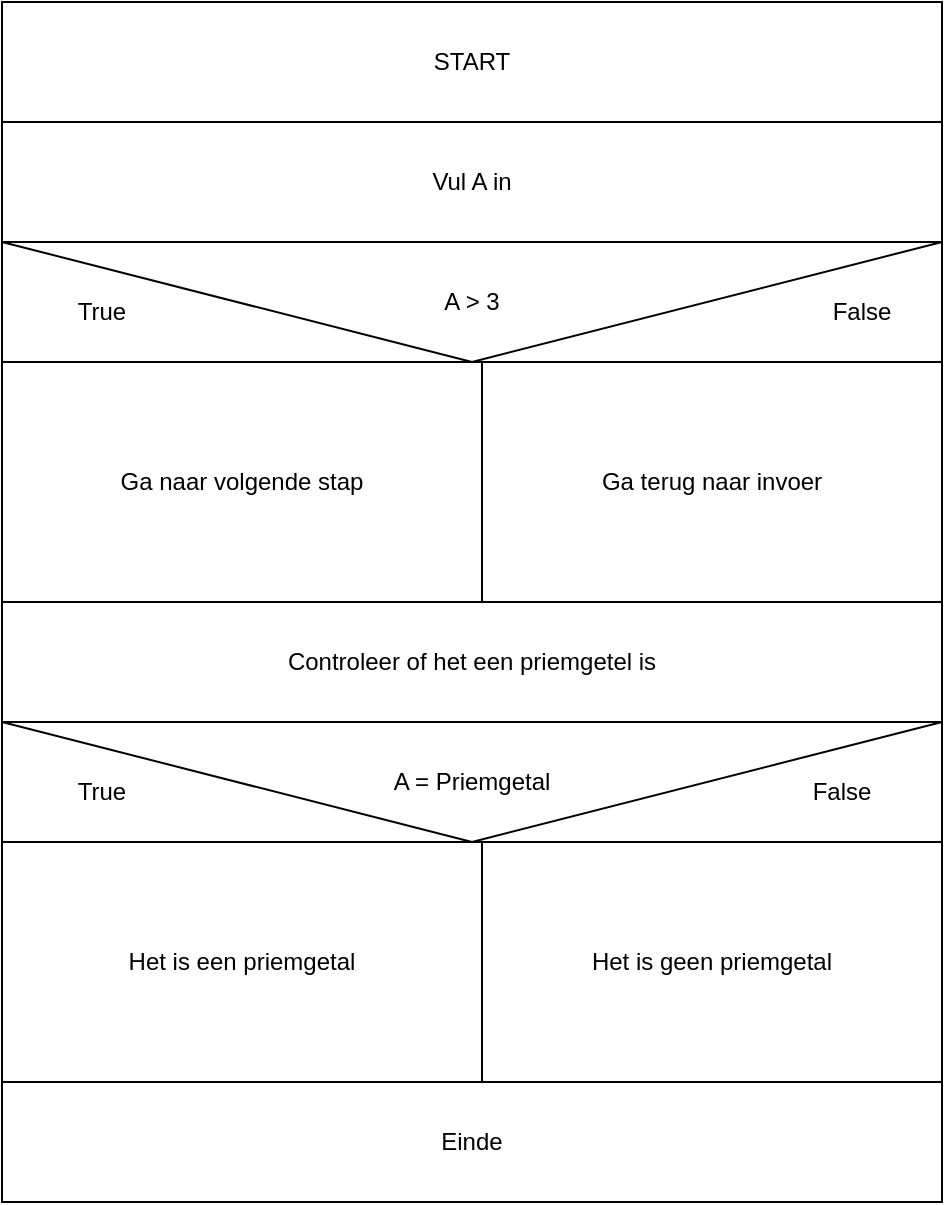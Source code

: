 <mxfile version="24.7.17">
  <diagram name="Page-1" id="0783ab3e-0a74-02c8-0abd-f7b4e66b4bec">
    <mxGraphModel dx="1674" dy="778" grid="1" gridSize="10" guides="1" tooltips="1" connect="1" arrows="1" fold="1" page="1" pageScale="1" pageWidth="850" pageHeight="1100" background="none" math="0" shadow="0">
      <root>
        <mxCell id="0" />
        <mxCell id="1" parent="0" />
        <mxCell id="WlLkxpCcCO6lrYCXsfD7-1" value="START" style="rounded=0;whiteSpace=wrap;html=1;" vertex="1" parent="1">
          <mxGeometry x="190" y="90" width="470" height="60" as="geometry" />
        </mxCell>
        <mxCell id="WlLkxpCcCO6lrYCXsfD7-2" value="Vul A in" style="rounded=0;whiteSpace=wrap;html=1;" vertex="1" parent="1">
          <mxGeometry x="190" y="150" width="470" height="60" as="geometry" />
        </mxCell>
        <mxCell id="WlLkxpCcCO6lrYCXsfD7-3" value="A &amp;gt; 3" style="rounded=0;whiteSpace=wrap;html=1;" vertex="1" parent="1">
          <mxGeometry x="190" y="210" width="470" height="60" as="geometry" />
        </mxCell>
        <mxCell id="WlLkxpCcCO6lrYCXsfD7-4" value="" style="endArrow=none;html=1;rounded=0;entryX=0;entryY=0;entryDx=0;entryDy=0;exitX=0.5;exitY=1;exitDx=0;exitDy=0;" edge="1" parent="1" source="WlLkxpCcCO6lrYCXsfD7-3" target="WlLkxpCcCO6lrYCXsfD7-3">
          <mxGeometry width="50" height="50" relative="1" as="geometry">
            <mxPoint x="400" y="430" as="sourcePoint" />
            <mxPoint x="450" y="380" as="targetPoint" />
          </mxGeometry>
        </mxCell>
        <mxCell id="WlLkxpCcCO6lrYCXsfD7-5" value="" style="endArrow=none;html=1;rounded=0;entryX=1;entryY=0;entryDx=0;entryDy=0;exitX=0.5;exitY=1;exitDx=0;exitDy=0;" edge="1" parent="1" source="WlLkxpCcCO6lrYCXsfD7-3" target="WlLkxpCcCO6lrYCXsfD7-3">
          <mxGeometry width="50" height="50" relative="1" as="geometry">
            <mxPoint x="435" y="280" as="sourcePoint" />
            <mxPoint x="200" y="220" as="targetPoint" />
          </mxGeometry>
        </mxCell>
        <mxCell id="WlLkxpCcCO6lrYCXsfD7-6" value="True" style="text;html=1;align=center;verticalAlign=middle;whiteSpace=wrap;rounded=0;" vertex="1" parent="1">
          <mxGeometry x="210" y="230" width="60" height="30" as="geometry" />
        </mxCell>
        <mxCell id="WlLkxpCcCO6lrYCXsfD7-7" value="False" style="text;html=1;align=center;verticalAlign=middle;whiteSpace=wrap;rounded=0;" vertex="1" parent="1">
          <mxGeometry x="590" y="230" width="60" height="30" as="geometry" />
        </mxCell>
        <mxCell id="WlLkxpCcCO6lrYCXsfD7-17" value="Ga naar volgende stap" style="rounded=0;whiteSpace=wrap;html=1;" vertex="1" parent="1">
          <mxGeometry x="190" y="270" width="240" height="120" as="geometry" />
        </mxCell>
        <mxCell id="WlLkxpCcCO6lrYCXsfD7-18" value="Ga terug naar invoer" style="rounded=0;whiteSpace=wrap;html=1;" vertex="1" parent="1">
          <mxGeometry x="430" y="270" width="230" height="120" as="geometry" />
        </mxCell>
        <mxCell id="WlLkxpCcCO6lrYCXsfD7-19" value="Controleer of het een priemgetel is" style="rounded=0;whiteSpace=wrap;html=1;" vertex="1" parent="1">
          <mxGeometry x="190" y="390" width="470" height="60" as="geometry" />
        </mxCell>
        <mxCell id="WlLkxpCcCO6lrYCXsfD7-20" value="A = Priemgetal" style="rounded=0;whiteSpace=wrap;html=1;" vertex="1" parent="1">
          <mxGeometry x="190" y="450" width="470" height="60" as="geometry" />
        </mxCell>
        <mxCell id="WlLkxpCcCO6lrYCXsfD7-21" value="" style="endArrow=none;html=1;rounded=0;entryX=0;entryY=0;entryDx=0;entryDy=0;exitX=0.5;exitY=1;exitDx=0;exitDy=0;" edge="1" parent="1" source="WlLkxpCcCO6lrYCXsfD7-20" target="WlLkxpCcCO6lrYCXsfD7-20">
          <mxGeometry width="50" height="50" relative="1" as="geometry">
            <mxPoint x="450" y="450" as="sourcePoint" />
            <mxPoint x="500" y="400" as="targetPoint" />
          </mxGeometry>
        </mxCell>
        <mxCell id="WlLkxpCcCO6lrYCXsfD7-22" value="" style="endArrow=none;html=1;rounded=0;entryX=1;entryY=0;entryDx=0;entryDy=0;exitX=0.5;exitY=1;exitDx=0;exitDy=0;" edge="1" parent="1" source="WlLkxpCcCO6lrYCXsfD7-20" target="WlLkxpCcCO6lrYCXsfD7-20">
          <mxGeometry width="50" height="50" relative="1" as="geometry">
            <mxPoint x="450" y="450" as="sourcePoint" />
            <mxPoint x="500" y="400" as="targetPoint" />
          </mxGeometry>
        </mxCell>
        <mxCell id="WlLkxpCcCO6lrYCXsfD7-23" value="True" style="text;html=1;align=center;verticalAlign=middle;whiteSpace=wrap;rounded=0;" vertex="1" parent="1">
          <mxGeometry x="210" y="470" width="60" height="30" as="geometry" />
        </mxCell>
        <mxCell id="WlLkxpCcCO6lrYCXsfD7-24" value="False" style="text;html=1;align=center;verticalAlign=middle;whiteSpace=wrap;rounded=0;" vertex="1" parent="1">
          <mxGeometry x="580" y="470" width="60" height="30" as="geometry" />
        </mxCell>
        <mxCell id="WlLkxpCcCO6lrYCXsfD7-25" value="Het is een priemgetal" style="rounded=0;whiteSpace=wrap;html=1;" vertex="1" parent="1">
          <mxGeometry x="190" y="510" width="240" height="120" as="geometry" />
        </mxCell>
        <mxCell id="WlLkxpCcCO6lrYCXsfD7-26" value="Het is geen priemgetal" style="rounded=0;whiteSpace=wrap;html=1;" vertex="1" parent="1">
          <mxGeometry x="430" y="510" width="230" height="120" as="geometry" />
        </mxCell>
        <mxCell id="WlLkxpCcCO6lrYCXsfD7-28" value="Einde" style="rounded=0;whiteSpace=wrap;html=1;" vertex="1" parent="1">
          <mxGeometry x="190" y="630" width="470" height="60" as="geometry" />
        </mxCell>
      </root>
    </mxGraphModel>
  </diagram>
</mxfile>
